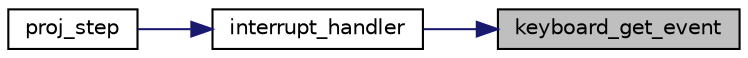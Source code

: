 digraph "keyboard_get_event"
{
 // LATEX_PDF_SIZE
  edge [fontname="Helvetica",fontsize="10",labelfontname="Helvetica",labelfontsize="10"];
  node [fontname="Helvetica",fontsize="10",shape=record];
  rankdir="RL";
  Node1 [label="keyboard_get_event",height=0.2,width=0.4,color="black", fillcolor="grey75", style="filled", fontcolor="black",tooltip="After the interrupts is done, get a Event struct from the keyboard interrupt."];
  Node1 -> Node2 [dir="back",color="midnightblue",fontsize="10",style="solid",fontname="Helvetica"];
  Node2 [label="interrupt_handler",height=0.2,width=0.4,color="black", fillcolor="white", style="filled",URL="$group__driver.html#ga8d679d7e0fb4f784c89027334a358061",tooltip="Checks for interrupts. If any occurred, creates a Event struct with all the necessary information."];
  Node2 -> Node3 [dir="back",color="midnightblue",fontsize="10",style="solid",fontname="Helvetica"];
  Node3 [label="proj_step",height=0.2,width=0.4,color="black", fillcolor="white", style="filled",URL="$group__proj.html#ga18a59545b1933d88ab8dacb9fa33ce01",tooltip="Runs a step of the program. This should be done once per iteration. The function checks for interrupt..."];
}
